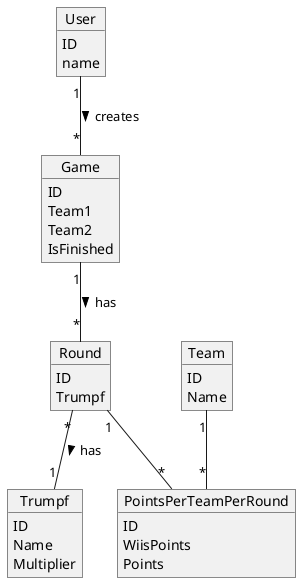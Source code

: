 @startuml ERD

object User {
    ID
    name
}

object Game {
    ID
    Team1
    Team2
    IsFinished
}

object Team {
    ID
    Name
}

object Round {
    ID
    Trumpf
}

object PointsPerTeamPerRound {
    ID
    WiisPoints
    Points
}

object Trumpf {
    ID
    Name
    Multiplier
}

User "1" -- "*" Game : creates >
Game "1" -- "*" Round : has >
Round "*" -- "1" Trumpf : has >
Round "1" -- "*" PointsPerTeamPerRound
Team "1" -- "*" PointsPerTeamPerRound

@enduml